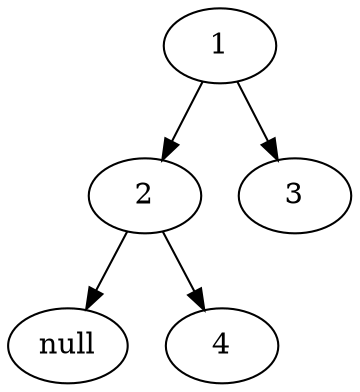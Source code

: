 digraph test {
	A [label = "1"]; 
	B [label = "2"];  
	C [label = "3"];  
	D [label = "null"];  
	E [label = "4"];  
	
	A -> B;
	A -> C;
	B -> D;
	B -> E;
}